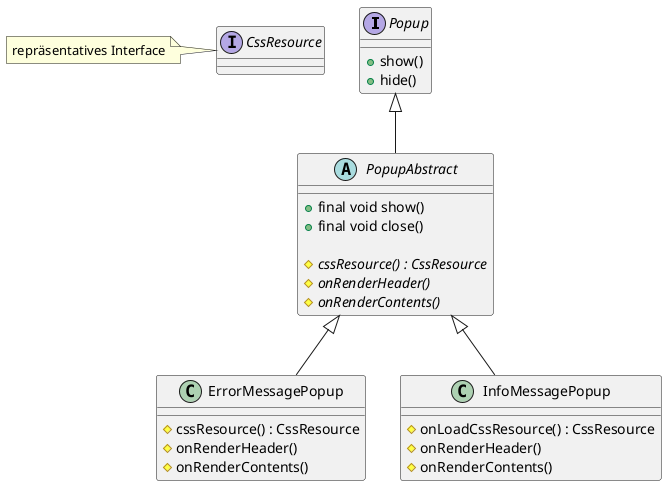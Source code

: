 @startuml

interface Popup {
  + show()
  + hide()
}

Popup <|-- PopupAbstract

PopupAbstract <|-- ErrorMessagePopup
PopupAbstract <|-- InfoMessagePopup

abstract class PopupAbstract {
  + final void show()
  + final void close()

  # {abstract} cssResource() : CssResource
  # {abstract} onRenderHeader()
  # {abstract} onRenderContents()
}

interface CssResource
note left: repräsentatives Interface

class ErrorMessagePopup {
  # cssResource() : CssResource
  # onRenderHeader()
  # onRenderContents()
}

class InfoMessagePopup {
  # onLoadCssResource() : CssResource
  # onRenderHeader()
  # onRenderContents()
}

@enduml